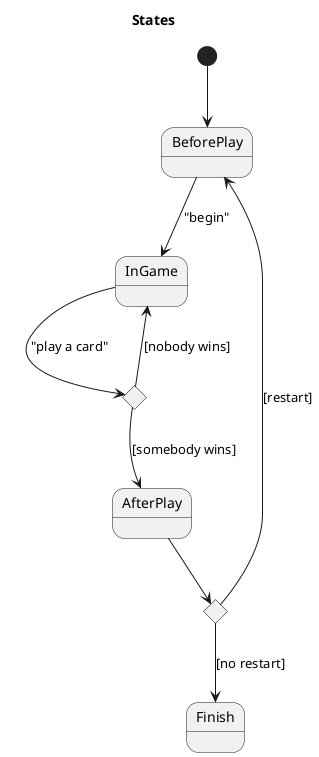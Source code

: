 ﻿@startuml
title "States"

state BeforePlay
state InGame
state AfterPlay
state Finish

state c <<choice>>

[*] --> BeforePlay
BeforePlay --> InGame : "begin"

InGame --> c : "play a card"

c --> InGame : [nobody wins]
c --> AfterPlay : [somebody wins]

state e <<choice>>
AfterPlay --> e 

e --> BeforePlay : [restart]
e --> Finish : [no restart]

@enduml
